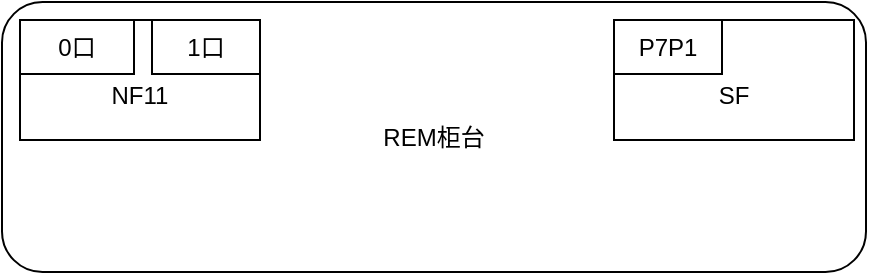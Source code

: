 <mxfile version="26.0.16">
  <diagram name="第 1 页" id="8EItVtjwndKrS1JGXfhx">
    <mxGraphModel dx="1678" dy="933" grid="1" gridSize="9" guides="1" tooltips="1" connect="1" arrows="1" fold="1" page="1" pageScale="1" pageWidth="1200" pageHeight="1600" math="0" shadow="0">
      <root>
        <mxCell id="0" />
        <mxCell id="1" parent="0" />
        <mxCell id="gdJAsCPpcSy1h_G_5Ia9-2" value="REM柜台" style="rounded=1;whiteSpace=wrap;html=1;" vertex="1" parent="1">
          <mxGeometry x="162" y="774" width="432" height="135" as="geometry" />
        </mxCell>
        <mxCell id="gdJAsCPpcSy1h_G_5Ia9-3" value="&lt;div&gt;&lt;br&gt;&lt;/div&gt;NF11" style="rounded=0;whiteSpace=wrap;html=1;" vertex="1" parent="1">
          <mxGeometry x="171" y="783" width="120" height="60" as="geometry" />
        </mxCell>
        <mxCell id="gdJAsCPpcSy1h_G_5Ia9-4" value="&lt;div&gt;&lt;br&gt;&lt;/div&gt;SF&lt;div&gt;&lt;/div&gt;&lt;div&gt;&lt;/div&gt;" style="rounded=0;whiteSpace=wrap;html=1;" vertex="1" parent="1">
          <mxGeometry x="468" y="783" width="120" height="60" as="geometry" />
        </mxCell>
        <mxCell id="gdJAsCPpcSy1h_G_5Ia9-5" value="0口" style="rounded=0;whiteSpace=wrap;html=1;" vertex="1" parent="1">
          <mxGeometry x="171" y="783" width="57" height="27" as="geometry" />
        </mxCell>
        <mxCell id="gdJAsCPpcSy1h_G_5Ia9-6" value="1口" style="rounded=0;whiteSpace=wrap;html=1;" vertex="1" parent="1">
          <mxGeometry x="237" y="783" width="54" height="27" as="geometry" />
        </mxCell>
        <mxCell id="gdJAsCPpcSy1h_G_5Ia9-7" value="P7P1" style="rounded=0;whiteSpace=wrap;html=1;" vertex="1" parent="1">
          <mxGeometry x="468" y="783" width="54" height="27" as="geometry" />
        </mxCell>
      </root>
    </mxGraphModel>
  </diagram>
</mxfile>
